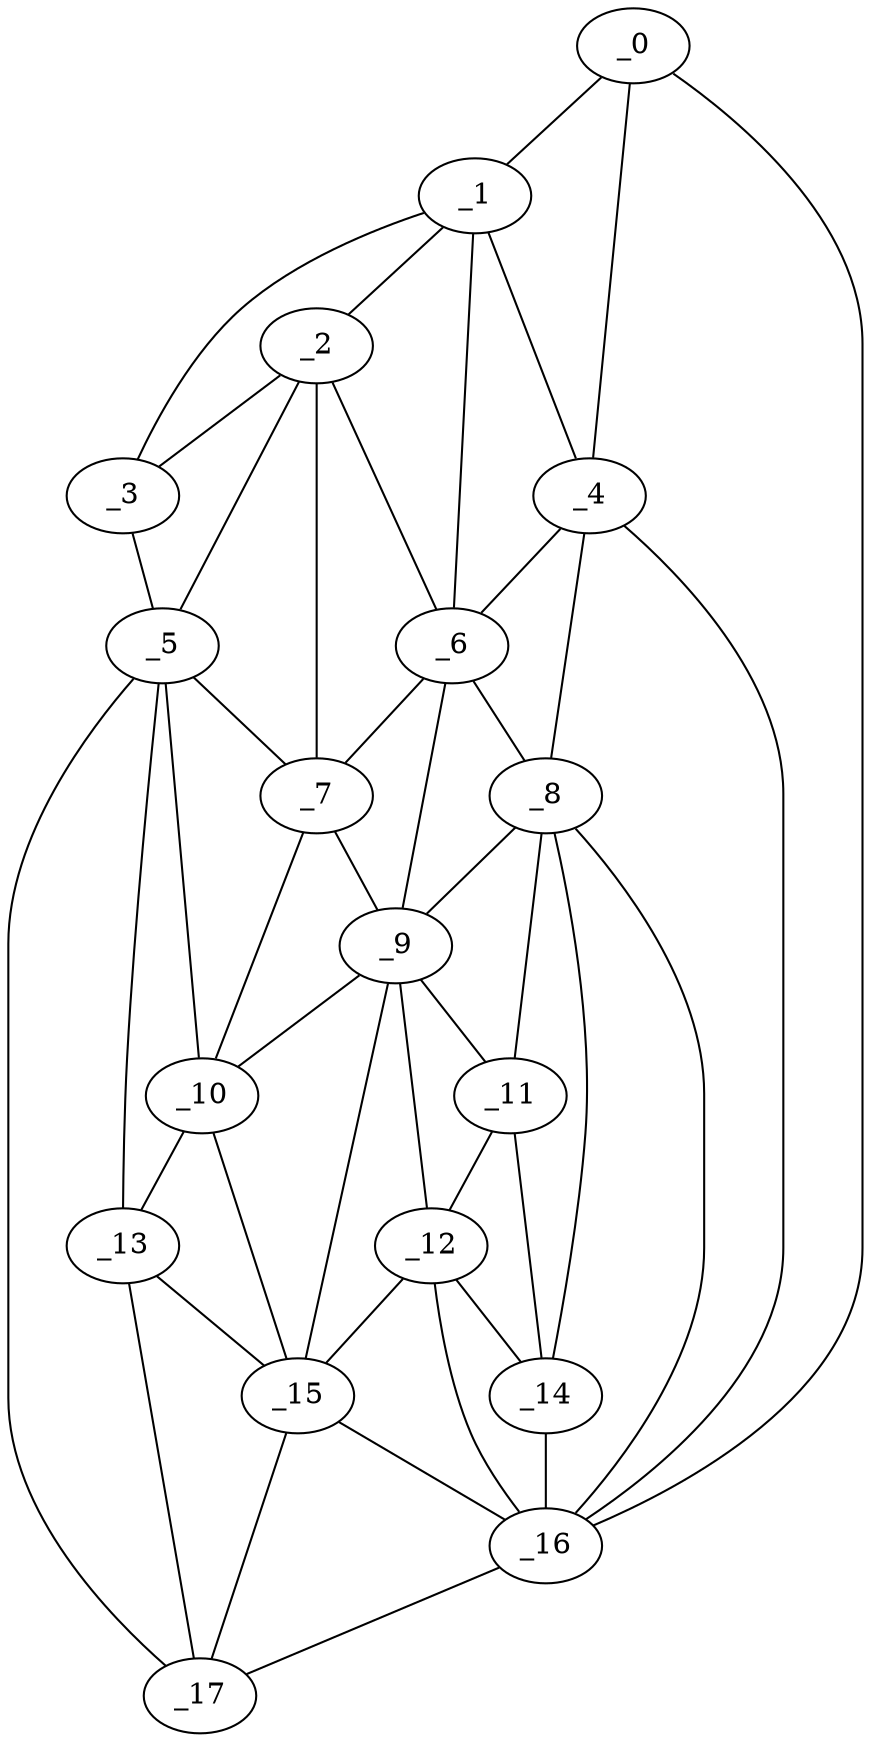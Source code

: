 graph "obj86__30.gxl" {
	_0	 [x=31,
		y=11];
	_1	 [x=41,
		y=39];
	_0 -- _1	 [valence=1];
	_4	 [x=66,
		y=23];
	_0 -- _4	 [valence=1];
	_16	 [x=102,
		y=16];
	_0 -- _16	 [valence=1];
	_2	 [x=58,
		y=62];
	_1 -- _2	 [valence=1];
	_3	 [x=60,
		y=71];
	_1 -- _3	 [valence=1];
	_1 -- _4	 [valence=2];
	_6	 [x=72,
		y=48];
	_1 -- _6	 [valence=2];
	_2 -- _3	 [valence=1];
	_5	 [x=71,
		y=70];
	_2 -- _5	 [valence=2];
	_2 -- _6	 [valence=2];
	_7	 [x=73,
		y=59];
	_2 -- _7	 [valence=1];
	_3 -- _5	 [valence=1];
	_4 -- _6	 [valence=2];
	_8	 [x=81,
		y=23];
	_4 -- _8	 [valence=2];
	_4 -- _16	 [valence=2];
	_5 -- _7	 [valence=2];
	_10	 [x=86,
		y=56];
	_5 -- _10	 [valence=2];
	_13	 [x=93,
		y=62];
	_5 -- _13	 [valence=2];
	_17	 [x=102,
		y=59];
	_5 -- _17	 [valence=1];
	_6 -- _7	 [valence=1];
	_6 -- _8	 [valence=2];
	_9	 [x=82,
		y=47];
	_6 -- _9	 [valence=1];
	_7 -- _9	 [valence=1];
	_7 -- _10	 [valence=2];
	_8 -- _9	 [valence=2];
	_11	 [x=90,
		y=38];
	_8 -- _11	 [valence=1];
	_14	 [x=95,
		y=20];
	_8 -- _14	 [valence=2];
	_8 -- _16	 [valence=1];
	_9 -- _10	 [valence=2];
	_9 -- _11	 [valence=2];
	_12	 [x=93,
		y=40];
	_9 -- _12	 [valence=1];
	_15	 [x=98,
		y=52];
	_9 -- _15	 [valence=2];
	_10 -- _13	 [valence=2];
	_10 -- _15	 [valence=1];
	_11 -- _12	 [valence=2];
	_11 -- _14	 [valence=1];
	_12 -- _14	 [valence=2];
	_12 -- _15	 [valence=1];
	_12 -- _16	 [valence=1];
	_13 -- _15	 [valence=1];
	_13 -- _17	 [valence=1];
	_14 -- _16	 [valence=1];
	_15 -- _16	 [valence=2];
	_15 -- _17	 [valence=1];
	_16 -- _17	 [valence=1];
}
